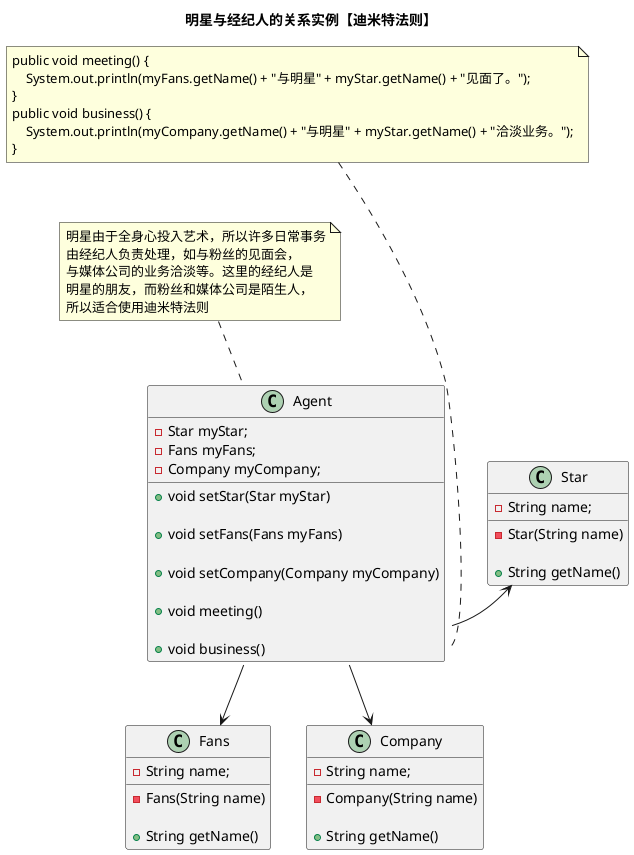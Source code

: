 @startuml
title 明星与经纪人的关系实例【迪米特法则】

note as N1
明星由于全身心投入艺术，所以许多日常事务
由经纪人负责处理，如与粉丝的见面会，
与媒体公司的业务洽淡等。这里的经纪人是
明星的朋友，而粉丝和媒体公司是陌生人，
所以适合使用迪米特法则
end note

note as N2
    public void meeting() {
        System.out.println(myFans.getName() + "与明星" + myStar.getName() + "见面了。");
    }
    public void business() {
        System.out.println(myCompany.getName() + "与明星" + myStar.getName() + "洽淡业务。");
    }
end note
'//经纪人
class Agent {
    - Star myStar;
    - Fans myFans;
    - Company myCompany;

    + void setStar(Star myStar)

    + void setFans(Fans myFans)

    + void setCompany(Company myCompany)

    + void meeting()

    + void business()
}

N2 . Agent::business
N2 -[hidden]->N1

N1 ..Agent

Agent --> Fans
Agent --> Company
Agent --> Star
Star -[hidden]> Agent

'//明星
class Star {
    - String name;

    - Star(String name)

    + String getName()
}

'//粉丝
class Fans {
    - String name;

    - Fans(String name)

    + String getName()
}

'//媒体公司
class Company {
    - String name;

    - Company(String name)

    + String getName()
}
@enduml
